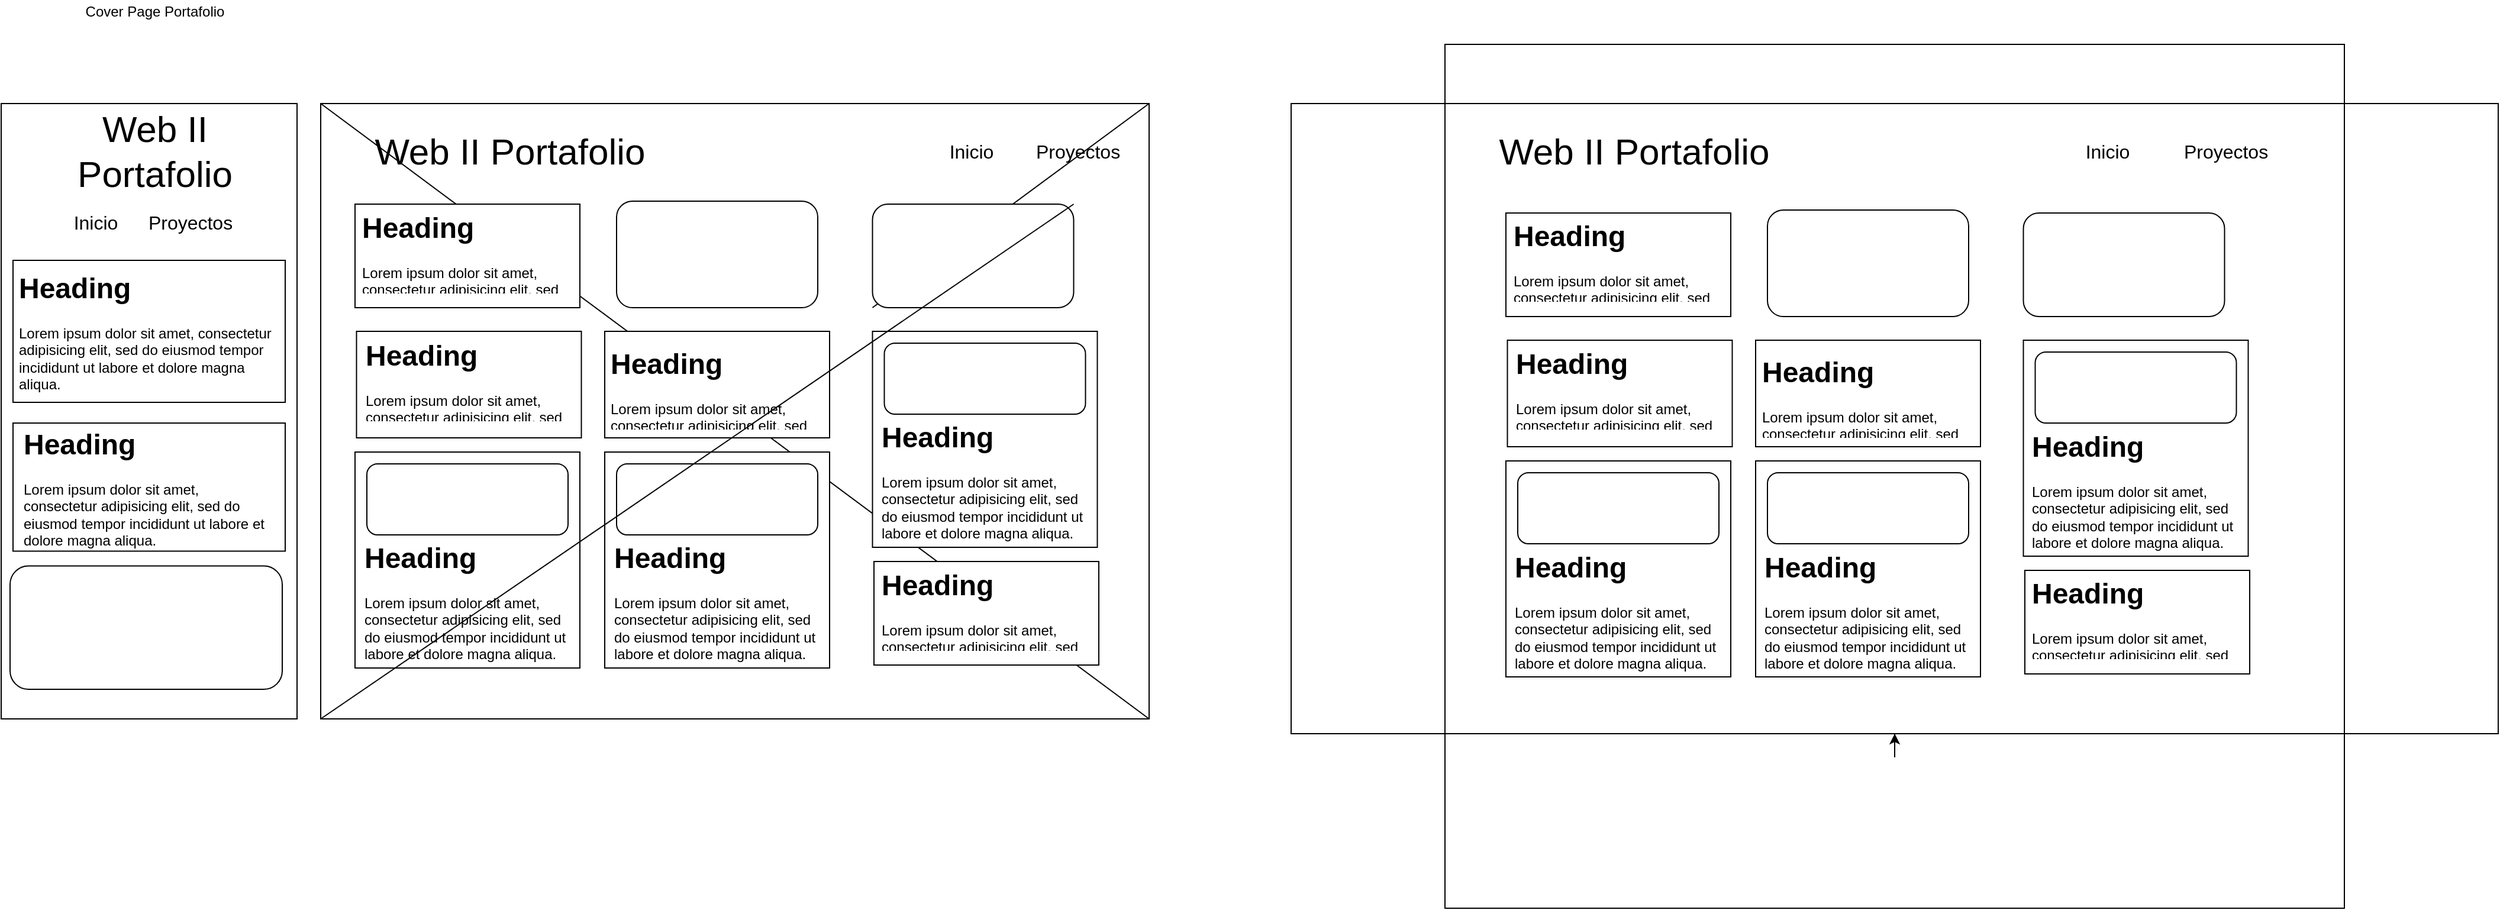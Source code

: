 <mxfile version="14.1.8" type="device"><diagram id="T7Pykl_5rJiDA-mQ_PRu" name="Página-1"><mxGraphModel dx="852" dy="494" grid="1" gridSize="10" guides="1" tooltips="1" connect="1" arrows="1" fold="1" page="1" pageScale="1" pageWidth="827" pageHeight="1169" math="0" shadow="0"><root><mxCell id="0"/><mxCell id="1" parent="0"/><mxCell id="dx6olBOjs_Xhb-fbIJZ2-1" value="" style="rounded=0;whiteSpace=wrap;html=1;" parent="1" vertex="1"><mxGeometry x="20" y="107.5" width="250" height="520" as="geometry"/></mxCell><mxCell id="dx6olBOjs_Xhb-fbIJZ2-2" value="" style="rounded=0;whiteSpace=wrap;html=1;" parent="1" vertex="1"><mxGeometry x="290" y="107.5" width="700" height="520" as="geometry"/></mxCell><mxCell id="dx6olBOjs_Xhb-fbIJZ2-3" value="" style="rounded=0;whiteSpace=wrap;html=1;rotation=90;" parent="1" vertex="1"><mxGeometry x="1353.75" y="-136.25" width="532.5" height="1020" as="geometry"/></mxCell><mxCell id="dx6olBOjs_Xhb-fbIJZ2-4" value="Cover Page Portafolio" style="text;html=1;strokeColor=none;fillColor=none;align=center;verticalAlign=middle;whiteSpace=wrap;rounded=0;" parent="1" vertex="1"><mxGeometry x="20" y="20" width="260" height="20" as="geometry"/></mxCell><mxCell id="dx6olBOjs_Xhb-fbIJZ2-9" value="Web II Portafolio" style="text;html=1;strokeColor=none;fillColor=none;align=center;verticalAlign=middle;whiteSpace=wrap;rounded=0;fontSize=31;" parent="1" vertex="1"><mxGeometry x="70" y="137.5" width="160" height="20" as="geometry"/></mxCell><mxCell id="dx6olBOjs_Xhb-fbIJZ2-10" value="Inicio" style="text;html=1;strokeColor=none;fillColor=none;align=center;verticalAlign=middle;whiteSpace=wrap;rounded=0;fontSize=16;" parent="1" vertex="1"><mxGeometry x="80" y="197.5" width="40" height="20" as="geometry"/></mxCell><mxCell id="dx6olBOjs_Xhb-fbIJZ2-11" value="Proyectos" style="text;html=1;strokeColor=none;fillColor=none;align=center;verticalAlign=middle;whiteSpace=wrap;rounded=0;fontSize=16;" parent="1" vertex="1"><mxGeometry x="160" y="197.5" width="40" height="20" as="geometry"/></mxCell><mxCell id="dx6olBOjs_Xhb-fbIJZ2-12" value="Web II Portafolio" style="text;html=1;strokeColor=none;fillColor=none;align=center;verticalAlign=middle;whiteSpace=wrap;rounded=0;fontSize=31;" parent="1" vertex="1"><mxGeometry x="310" y="137.5" width="280" height="20" as="geometry"/></mxCell><mxCell id="dx6olBOjs_Xhb-fbIJZ2-13" value="Inicio" style="text;html=1;strokeColor=none;fillColor=none;align=center;verticalAlign=middle;whiteSpace=wrap;rounded=0;fontSize=16;" parent="1" vertex="1"><mxGeometry x="820" y="137.5" width="40" height="20" as="geometry"/></mxCell><mxCell id="dx6olBOjs_Xhb-fbIJZ2-14" value="Proyectos" style="text;html=1;strokeColor=none;fillColor=none;align=center;verticalAlign=middle;whiteSpace=wrap;rounded=0;fontSize=16;" parent="1" vertex="1"><mxGeometry x="910" y="137.5" width="40" height="20" as="geometry"/></mxCell><mxCell id="dx6olBOjs_Xhb-fbIJZ2-15" value="" style="endArrow=none;html=1;fontSize=16;entryX=0;entryY=0;entryDx=0;entryDy=0;exitX=1;exitY=1;exitDx=0;exitDy=0;" parent="1" source="dx6olBOjs_Xhb-fbIJZ2-2" target="dx6olBOjs_Xhb-fbIJZ2-2" edge="1"><mxGeometry width="50" height="50" relative="1" as="geometry"><mxPoint x="620" y="327.5" as="sourcePoint"/><mxPoint x="670" y="277.5" as="targetPoint"/></mxGeometry></mxCell><mxCell id="dx6olBOjs_Xhb-fbIJZ2-16" value="" style="endArrow=none;html=1;fontSize=16;entryX=1;entryY=0;entryDx=0;entryDy=0;exitX=0;exitY=1;exitDx=0;exitDy=0;" parent="1" source="dx6olBOjs_Xhb-fbIJZ2-47" target="dx6olBOjs_Xhb-fbIJZ2-2" edge="1"><mxGeometry width="50" height="50" relative="1" as="geometry"><mxPoint x="620" y="327.5" as="sourcePoint"/><mxPoint x="670" y="277.5" as="targetPoint"/></mxGeometry></mxCell><mxCell id="dx6olBOjs_Xhb-fbIJZ2-17" style="edgeStyle=orthogonalEdgeStyle;rounded=0;orthogonalLoop=1;jettySize=auto;html=1;exitX=1;exitY=0.5;exitDx=0;exitDy=0;fontSize=16;" parent="1" source="dx6olBOjs_Xhb-fbIJZ2-3" target="dx6olBOjs_Xhb-fbIJZ2-3" edge="1"><mxGeometry relative="1" as="geometry"/></mxCell><mxCell id="dx6olBOjs_Xhb-fbIJZ2-20" value="Web II Portafolio" style="text;html=1;strokeColor=none;fillColor=none;align=center;verticalAlign=middle;whiteSpace=wrap;rounded=0;fontSize=31;" parent="1" vertex="1"><mxGeometry x="1260" y="137.5" width="280" height="20" as="geometry"/></mxCell><mxCell id="dx6olBOjs_Xhb-fbIJZ2-21" value="Inicio" style="text;html=1;strokeColor=none;fillColor=none;align=center;verticalAlign=middle;whiteSpace=wrap;rounded=0;fontSize=16;" parent="1" vertex="1"><mxGeometry x="1780" y="137.5" width="40" height="20" as="geometry"/></mxCell><mxCell id="dx6olBOjs_Xhb-fbIJZ2-22" value="Proyectos" style="text;html=1;strokeColor=none;fillColor=none;align=center;verticalAlign=middle;whiteSpace=wrap;rounded=0;fontSize=16;" parent="1" vertex="1"><mxGeometry x="1880" y="137.5" width="40" height="20" as="geometry"/></mxCell><mxCell id="dx6olBOjs_Xhb-fbIJZ2-28" value="" style="rounded=0;whiteSpace=wrap;html=1;" parent="1" vertex="1"><mxGeometry x="30" y="240" width="230" height="120" as="geometry"/></mxCell><mxCell id="dx6olBOjs_Xhb-fbIJZ2-31" value="&lt;h1&gt;Heading&lt;/h1&gt;&lt;p&gt;Lorem ipsum dolor sit amet, consectetur adipisicing elit, sed do eiusmod tempor incididunt ut labore et dolore magna aliqua.&lt;/p&gt;" style="text;html=1;strokeColor=none;fillColor=none;spacing=5;spacingTop=-20;whiteSpace=wrap;overflow=hidden;rounded=0;" parent="1" vertex="1"><mxGeometry x="30" y="243.75" width="225" height="110" as="geometry"/></mxCell><mxCell id="dx6olBOjs_Xhb-fbIJZ2-35" value="" style="rounded=0;whiteSpace=wrap;html=1;" parent="1" vertex="1"><mxGeometry x="320.25" y="300" width="190" height="90" as="geometry"/></mxCell><mxCell id="dx6olBOjs_Xhb-fbIJZ2-42" value="" style="rounded=0;whiteSpace=wrap;html=1;" parent="1" vertex="1"><mxGeometry x="530" y="300" width="190" height="90" as="geometry"/></mxCell><mxCell id="dx6olBOjs_Xhb-fbIJZ2-44" value="" style="rounded=1;whiteSpace=wrap;html=1;" parent="1" vertex="1"><mxGeometry x="540" y="190" width="170" height="90" as="geometry"/></mxCell><mxCell id="dx6olBOjs_Xhb-fbIJZ2-51" value="" style="rounded=0;whiteSpace=wrap;html=1;" parent="1" vertex="1"><mxGeometry x="319" y="402" width="190" height="182.5" as="geometry"/></mxCell><mxCell id="dx6olBOjs_Xhb-fbIJZ2-52" value="&lt;h1&gt;Heading&lt;/h1&gt;&lt;p&gt;Lorem ipsum dolor sit amet, consectetur adipisicing elit, sed do eiusmod tempor incididunt ut labore et dolore magna aliqua.&lt;/p&gt;" style="text;html=1;strokeColor=none;fillColor=none;spacing=5;spacingTop=-20;whiteSpace=wrap;overflow=hidden;rounded=0;" parent="1" vertex="1"><mxGeometry x="321.5" y="472" width="187.5" height="110" as="geometry"/></mxCell><mxCell id="dx6olBOjs_Xhb-fbIJZ2-53" value="" style="rounded=1;whiteSpace=wrap;html=1;" parent="1" vertex="1"><mxGeometry x="329" y="412" width="170" height="60" as="geometry"/></mxCell><mxCell id="dx6olBOjs_Xhb-fbIJZ2-54" value="" style="rounded=0;whiteSpace=wrap;html=1;" parent="1" vertex="1"><mxGeometry x="530" y="402" width="190" height="182.5" as="geometry"/></mxCell><mxCell id="dx6olBOjs_Xhb-fbIJZ2-55" value="&lt;h1&gt;Heading&lt;/h1&gt;&lt;p&gt;Lorem ipsum dolor sit amet, consectetur adipisicing elit, sed do eiusmod tempor incididunt ut labore et dolore magna aliqua.&lt;/p&gt;" style="text;html=1;strokeColor=none;fillColor=none;spacing=5;spacingTop=-20;whiteSpace=wrap;overflow=hidden;rounded=0;" parent="1" vertex="1"><mxGeometry x="532.5" y="472" width="187.5" height="110" as="geometry"/></mxCell><mxCell id="dx6olBOjs_Xhb-fbIJZ2-56" value="" style="rounded=1;whiteSpace=wrap;html=1;" parent="1" vertex="1"><mxGeometry x="540" y="412" width="170" height="60" as="geometry"/></mxCell><mxCell id="dx6olBOjs_Xhb-fbIJZ2-57" value="" style="rounded=0;whiteSpace=wrap;html=1;" parent="1" vertex="1"><mxGeometry x="756.25" y="300" width="190" height="182.5" as="geometry"/></mxCell><mxCell id="dx6olBOjs_Xhb-fbIJZ2-58" value="&lt;h1&gt;Heading&lt;/h1&gt;&lt;p&gt;Lorem ipsum dolor sit amet, consectetur adipisicing elit, sed do eiusmod tempor incididunt ut labore et dolore magna aliqua.&lt;/p&gt;" style="text;html=1;strokeColor=none;fillColor=none;spacing=5;spacingTop=-20;whiteSpace=wrap;overflow=hidden;rounded=0;" parent="1" vertex="1"><mxGeometry x="758.75" y="370" width="187.5" height="110" as="geometry"/></mxCell><mxCell id="dx6olBOjs_Xhb-fbIJZ2-59" value="" style="rounded=1;whiteSpace=wrap;html=1;" parent="1" vertex="1"><mxGeometry x="766.25" y="310" width="170" height="60" as="geometry"/></mxCell><mxCell id="dx6olBOjs_Xhb-fbIJZ2-34" value="" style="rounded=1;whiteSpace=wrap;html=1;" parent="1" vertex="1"><mxGeometry x="27.5" y="498.25" width="230" height="104.25" as="geometry"/></mxCell><mxCell id="7amSyTtFiYYOYYN-HV5G-2" value="" style="rounded=0;whiteSpace=wrap;html=1;" vertex="1" parent="1"><mxGeometry x="30" y="377.5" width="230" height="108.25" as="geometry"/></mxCell><mxCell id="7amSyTtFiYYOYYN-HV5G-3" value="&lt;h1&gt;Heading&lt;/h1&gt;&lt;p&gt;Lorem ipsum dolor sit amet, consectetur adipisicing elit, sed do eiusmod tempor incididunt ut labore et dolore magna aliqua.&lt;/p&gt;" style="text;html=1;strokeColor=none;fillColor=none;spacing=5;spacingTop=-20;whiteSpace=wrap;overflow=hidden;rounded=0;" vertex="1" parent="1"><mxGeometry x="33.75" y="375.75" width="217.5" height="110" as="geometry"/></mxCell><mxCell id="7amSyTtFiYYOYYN-HV5G-6" value="" style="rounded=0;whiteSpace=wrap;html=1;" vertex="1" parent="1"><mxGeometry x="319" y="192.5" width="190" height="87.5" as="geometry"/></mxCell><mxCell id="7amSyTtFiYYOYYN-HV5G-7" value="&lt;h1&gt;Heading&lt;/h1&gt;&lt;p&gt;Lorem ipsum dolor sit amet, consectetur adipisicing elit, sed do eiusmod tempor incididunt ut labore et dolore magna aliqua.&lt;/p&gt;" style="text;html=1;strokeColor=none;fillColor=none;spacing=5;spacingTop=-20;whiteSpace=wrap;overflow=hidden;rounded=0;" vertex="1" parent="1"><mxGeometry x="320.25" y="192.5" width="187.5" height="75" as="geometry"/></mxCell><mxCell id="7amSyTtFiYYOYYN-HV5G-8" value="&lt;h1&gt;Heading&lt;/h1&gt;&lt;p&gt;Lorem ipsum dolor sit amet, consectetur adipisicing elit, sed do eiusmod tempor incididunt ut labore et dolore magna aliqua.&lt;/p&gt;" style="text;html=1;strokeColor=none;fillColor=none;spacing=5;spacingTop=-20;whiteSpace=wrap;overflow=hidden;rounded=0;" vertex="1" parent="1"><mxGeometry x="322.75" y="300.75" width="187.5" height="75" as="geometry"/></mxCell><mxCell id="7amSyTtFiYYOYYN-HV5G-9" value="&lt;h1&gt;Heading&lt;/h1&gt;&lt;p&gt;Lorem ipsum dolor sit amet, consectetur adipisicing elit, sed do eiusmod tempor incididunt ut labore et dolore magna aliqua.&lt;/p&gt;" style="text;html=1;strokeColor=none;fillColor=none;spacing=5;spacingTop=-20;whiteSpace=wrap;overflow=hidden;rounded=0;" vertex="1" parent="1"><mxGeometry x="530" y="307.5" width="187.5" height="75" as="geometry"/></mxCell><mxCell id="dx6olBOjs_Xhb-fbIJZ2-47" value="" style="rounded=1;whiteSpace=wrap;html=1;" parent="1" vertex="1"><mxGeometry x="756.25" y="192.5" width="170" height="87.5" as="geometry"/></mxCell><mxCell id="7amSyTtFiYYOYYN-HV5G-10" value="" style="endArrow=none;html=1;fontSize=16;entryX=1;entryY=0;entryDx=0;entryDy=0;exitX=0;exitY=1;exitDx=0;exitDy=0;" edge="1" parent="1" source="dx6olBOjs_Xhb-fbIJZ2-2" target="dx6olBOjs_Xhb-fbIJZ2-47"><mxGeometry width="50" height="50" relative="1" as="geometry"><mxPoint x="290" y="627.5" as="sourcePoint"/><mxPoint x="990" y="107.5" as="targetPoint"/></mxGeometry></mxCell><mxCell id="7amSyTtFiYYOYYN-HV5G-11" value="" style="rounded=0;whiteSpace=wrap;html=1;" vertex="1" parent="1"><mxGeometry x="757.5" y="494.5" width="190" height="87.5" as="geometry"/></mxCell><mxCell id="7amSyTtFiYYOYYN-HV5G-12" value="&lt;h1&gt;Heading&lt;/h1&gt;&lt;p&gt;Lorem ipsum dolor sit amet, consectetur adipisicing elit, sed do eiusmod tempor incididunt ut labore et dolore magna aliqua.&lt;/p&gt;" style="text;html=1;strokeColor=none;fillColor=none;spacing=5;spacingTop=-20;whiteSpace=wrap;overflow=hidden;rounded=0;" vertex="1" parent="1"><mxGeometry x="758.75" y="494.5" width="187.5" height="75" as="geometry"/></mxCell><mxCell id="7amSyTtFiYYOYYN-HV5G-32" value="" style="rounded=0;whiteSpace=wrap;html=1;" vertex="1" parent="1"><mxGeometry x="1292.75" y="307.5" width="190" height="90" as="geometry"/></mxCell><mxCell id="7amSyTtFiYYOYYN-HV5G-33" value="" style="rounded=0;whiteSpace=wrap;html=1;" vertex="1" parent="1"><mxGeometry x="1502.5" y="307.5" width="190" height="90" as="geometry"/></mxCell><mxCell id="7amSyTtFiYYOYYN-HV5G-34" value="" style="rounded=1;whiteSpace=wrap;html=1;" vertex="1" parent="1"><mxGeometry x="1512.5" y="197.5" width="170" height="90" as="geometry"/></mxCell><mxCell id="7amSyTtFiYYOYYN-HV5G-35" value="" style="rounded=0;whiteSpace=wrap;html=1;" vertex="1" parent="1"><mxGeometry x="1291.5" y="409.5" width="190" height="182.5" as="geometry"/></mxCell><mxCell id="7amSyTtFiYYOYYN-HV5G-36" value="&lt;h1&gt;Heading&lt;/h1&gt;&lt;p&gt;Lorem ipsum dolor sit amet, consectetur adipisicing elit, sed do eiusmod tempor incididunt ut labore et dolore magna aliqua.&lt;/p&gt;" style="text;html=1;strokeColor=none;fillColor=none;spacing=5;spacingTop=-20;whiteSpace=wrap;overflow=hidden;rounded=0;" vertex="1" parent="1"><mxGeometry x="1294" y="479.5" width="187.5" height="110" as="geometry"/></mxCell><mxCell id="7amSyTtFiYYOYYN-HV5G-37" value="" style="rounded=1;whiteSpace=wrap;html=1;" vertex="1" parent="1"><mxGeometry x="1301.5" y="419.5" width="170" height="60" as="geometry"/></mxCell><mxCell id="7amSyTtFiYYOYYN-HV5G-38" value="" style="rounded=0;whiteSpace=wrap;html=1;" vertex="1" parent="1"><mxGeometry x="1502.5" y="409.5" width="190" height="182.5" as="geometry"/></mxCell><mxCell id="7amSyTtFiYYOYYN-HV5G-39" value="&lt;h1&gt;Heading&lt;/h1&gt;&lt;p&gt;Lorem ipsum dolor sit amet, consectetur adipisicing elit, sed do eiusmod tempor incididunt ut labore et dolore magna aliqua.&lt;/p&gt;" style="text;html=1;strokeColor=none;fillColor=none;spacing=5;spacingTop=-20;whiteSpace=wrap;overflow=hidden;rounded=0;" vertex="1" parent="1"><mxGeometry x="1505" y="479.5" width="187.5" height="110" as="geometry"/></mxCell><mxCell id="7amSyTtFiYYOYYN-HV5G-40" value="" style="rounded=1;whiteSpace=wrap;html=1;" vertex="1" parent="1"><mxGeometry x="1512.5" y="419.5" width="170" height="60" as="geometry"/></mxCell><mxCell id="7amSyTtFiYYOYYN-HV5G-41" value="" style="rounded=0;whiteSpace=wrap;html=1;" vertex="1" parent="1"><mxGeometry x="1728.75" y="307.5" width="190" height="182.5" as="geometry"/></mxCell><mxCell id="7amSyTtFiYYOYYN-HV5G-42" value="&lt;h1&gt;Heading&lt;/h1&gt;&lt;p&gt;Lorem ipsum dolor sit amet, consectetur adipisicing elit, sed do eiusmod tempor incididunt ut labore et dolore magna aliqua.&lt;/p&gt;" style="text;html=1;strokeColor=none;fillColor=none;spacing=5;spacingTop=-20;whiteSpace=wrap;overflow=hidden;rounded=0;" vertex="1" parent="1"><mxGeometry x="1731.25" y="377.5" width="187.5" height="110" as="geometry"/></mxCell><mxCell id="7amSyTtFiYYOYYN-HV5G-43" value="" style="rounded=1;whiteSpace=wrap;html=1;" vertex="1" parent="1"><mxGeometry x="1738.75" y="317.5" width="170" height="60" as="geometry"/></mxCell><mxCell id="7amSyTtFiYYOYYN-HV5G-44" value="" style="rounded=0;whiteSpace=wrap;html=1;" vertex="1" parent="1"><mxGeometry x="1291.5" y="200" width="190" height="87.5" as="geometry"/></mxCell><mxCell id="7amSyTtFiYYOYYN-HV5G-45" value="&lt;h1&gt;Heading&lt;/h1&gt;&lt;p&gt;Lorem ipsum dolor sit amet, consectetur adipisicing elit, sed do eiusmod tempor incididunt ut labore et dolore magna aliqua.&lt;/p&gt;" style="text;html=1;strokeColor=none;fillColor=none;spacing=5;spacingTop=-20;whiteSpace=wrap;overflow=hidden;rounded=0;" vertex="1" parent="1"><mxGeometry x="1292.75" y="200" width="187.5" height="75" as="geometry"/></mxCell><mxCell id="7amSyTtFiYYOYYN-HV5G-46" value="&lt;h1&gt;Heading&lt;/h1&gt;&lt;p&gt;Lorem ipsum dolor sit amet, consectetur adipisicing elit, sed do eiusmod tempor incididunt ut labore et dolore magna aliqua.&lt;/p&gt;" style="text;html=1;strokeColor=none;fillColor=none;spacing=5;spacingTop=-20;whiteSpace=wrap;overflow=hidden;rounded=0;" vertex="1" parent="1"><mxGeometry x="1295.25" y="308.25" width="187.5" height="75" as="geometry"/></mxCell><mxCell id="7amSyTtFiYYOYYN-HV5G-47" value="&lt;h1&gt;Heading&lt;/h1&gt;&lt;p&gt;Lorem ipsum dolor sit amet, consectetur adipisicing elit, sed do eiusmod tempor incididunt ut labore et dolore magna aliqua.&lt;/p&gt;" style="text;html=1;strokeColor=none;fillColor=none;spacing=5;spacingTop=-20;whiteSpace=wrap;overflow=hidden;rounded=0;" vertex="1" parent="1"><mxGeometry x="1502.5" y="315" width="187.5" height="75" as="geometry"/></mxCell><mxCell id="7amSyTtFiYYOYYN-HV5G-48" value="" style="rounded=1;whiteSpace=wrap;html=1;" vertex="1" parent="1"><mxGeometry x="1728.75" y="200" width="170" height="87.5" as="geometry"/></mxCell><mxCell id="7amSyTtFiYYOYYN-HV5G-49" value="" style="rounded=0;whiteSpace=wrap;html=1;" vertex="1" parent="1"><mxGeometry x="1730" y="502" width="190" height="87.5" as="geometry"/></mxCell><mxCell id="7amSyTtFiYYOYYN-HV5G-50" value="&lt;h1&gt;Heading&lt;/h1&gt;&lt;p&gt;Lorem ipsum dolor sit amet, consectetur adipisicing elit, sed do eiusmod tempor incididunt ut labore et dolore magna aliqua.&lt;/p&gt;" style="text;html=1;strokeColor=none;fillColor=none;spacing=5;spacingTop=-20;whiteSpace=wrap;overflow=hidden;rounded=0;" vertex="1" parent="1"><mxGeometry x="1731.25" y="502" width="187.5" height="75" as="geometry"/></mxCell><mxCell id="dx6olBOjs_Xhb-fbIJZ2-27" value="" style="rounded=0;whiteSpace=wrap;html=1;fontSize=16;fillColor=none;" parent="1" vertex="1"><mxGeometry x="1240" y="57.5" width="760" height="730" as="geometry"/></mxCell></root></mxGraphModel></diagram></mxfile>